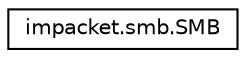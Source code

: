 digraph "Graphical Class Hierarchy"
{
  edge [fontname="Helvetica",fontsize="10",labelfontname="Helvetica",labelfontsize="10"];
  node [fontname="Helvetica",fontsize="10",shape=record];
  rankdir="LR";
  Node0 [label="impacket.smb.SMB",height=0.2,width=0.4,color="black", fillcolor="white", style="filled",URL="$classimpacket_1_1smb_1_1_s_m_b.html"];
}
